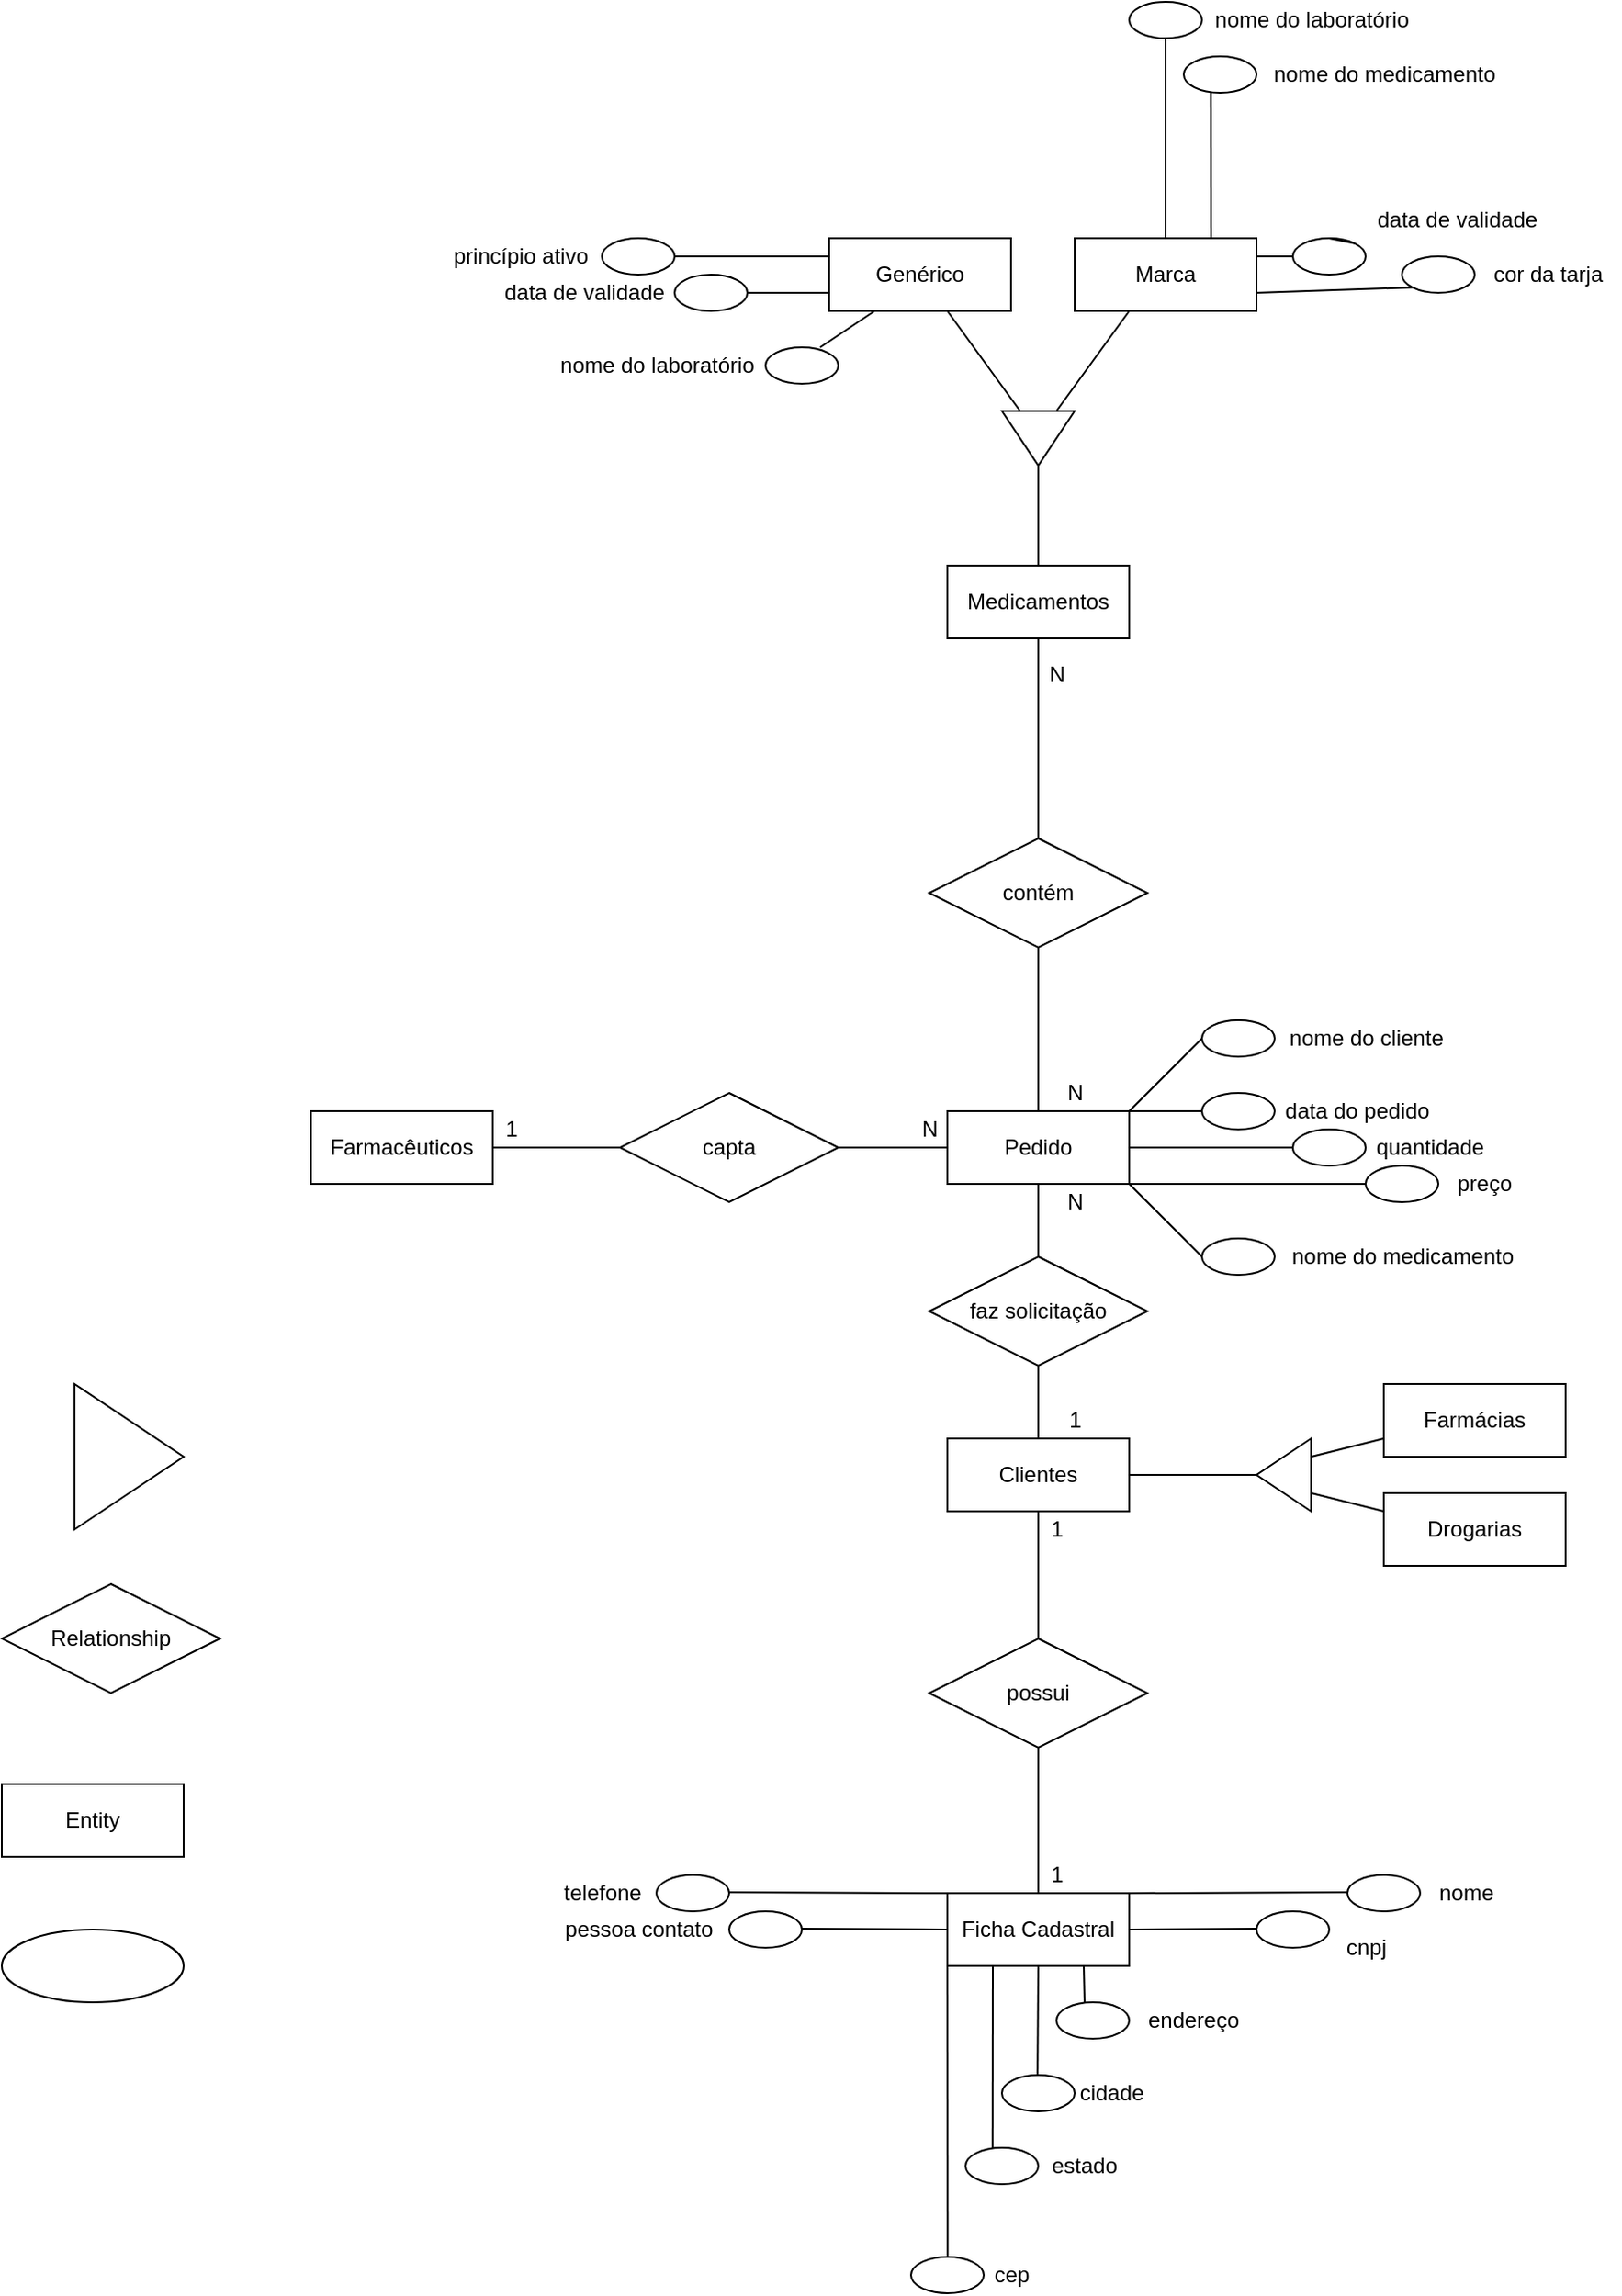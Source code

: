 <mxfile version="15.3.2" type="github">
  <diagram id="R2lEEEUBdFMjLlhIrx00" name="Page-1">
    <mxGraphModel dx="1871" dy="1667" grid="1" gridSize="10" guides="1" tooltips="1" connect="1" arrows="1" fold="1" page="1" pageScale="1" pageWidth="850" pageHeight="1100" math="0" shadow="0" extFonts="Permanent Marker^https://fonts.googleapis.com/css?family=Permanent+Marker">
      <root>
        <mxCell id="0" />
        <mxCell id="1" parent="0" />
        <mxCell id="SL9Pmq_FGMzBkLCpXPil-1" value="" style="triangle;whiteSpace=wrap;html=1;" vertex="1" parent="1">
          <mxGeometry x="10" y="10" width="60" height="80" as="geometry" />
        </mxCell>
        <mxCell id="SL9Pmq_FGMzBkLCpXPil-2" value="Relationship" style="shape=rhombus;perimeter=rhombusPerimeter;whiteSpace=wrap;html=1;align=center;" vertex="1" parent="1">
          <mxGeometry x="-30" y="120" width="120" height="60" as="geometry" />
        </mxCell>
        <mxCell id="SL9Pmq_FGMzBkLCpXPil-3" value="Entity" style="whiteSpace=wrap;html=1;align=center;" vertex="1" parent="1">
          <mxGeometry x="-30" y="230" width="100" height="40" as="geometry" />
        </mxCell>
        <mxCell id="SL9Pmq_FGMzBkLCpXPil-4" value="" style="ellipse;whiteSpace=wrap;html=1;align=center;" vertex="1" parent="1">
          <mxGeometry x="-30" y="310" width="100" height="40" as="geometry" />
        </mxCell>
        <mxCell id="SL9Pmq_FGMzBkLCpXPil-29" style="edgeStyle=none;rounded=0;orthogonalLoop=1;jettySize=auto;html=1;exitX=1;exitY=0.5;exitDx=0;exitDy=0;entryX=0;entryY=0.5;entryDx=0;entryDy=0;endArrow=none;endFill=0;" edge="1" parent="1" source="SL9Pmq_FGMzBkLCpXPil-5" target="SL9Pmq_FGMzBkLCpXPil-28">
          <mxGeometry relative="1" as="geometry" />
        </mxCell>
        <mxCell id="SL9Pmq_FGMzBkLCpXPil-5" value="Farmacêuticos" style="whiteSpace=wrap;html=1;align=center;" vertex="1" parent="1">
          <mxGeometry x="140" y="-140" width="100" height="40" as="geometry" />
        </mxCell>
        <mxCell id="SL9Pmq_FGMzBkLCpXPil-11" style="edgeStyle=orthogonalEdgeStyle;rounded=0;orthogonalLoop=1;jettySize=auto;html=1;exitX=1;exitY=0.5;exitDx=0;exitDy=0;entryX=1;entryY=0.5;entryDx=0;entryDy=0;endArrow=none;endFill=0;" edge="1" parent="1" source="SL9Pmq_FGMzBkLCpXPil-6" target="SL9Pmq_FGMzBkLCpXPil-10">
          <mxGeometry relative="1" as="geometry" />
        </mxCell>
        <mxCell id="SL9Pmq_FGMzBkLCpXPil-22" style="edgeStyle=none;rounded=0;orthogonalLoop=1;jettySize=auto;html=1;exitX=0.5;exitY=1;exitDx=0;exitDy=0;entryX=0.5;entryY=0;entryDx=0;entryDy=0;endArrow=none;endFill=0;" edge="1" parent="1" source="SL9Pmq_FGMzBkLCpXPil-6" target="SL9Pmq_FGMzBkLCpXPil-20">
          <mxGeometry relative="1" as="geometry" />
        </mxCell>
        <mxCell id="SL9Pmq_FGMzBkLCpXPil-6" value="Clientes" style="whiteSpace=wrap;html=1;align=center;" vertex="1" parent="1">
          <mxGeometry x="490" y="40" width="100" height="40" as="geometry" />
        </mxCell>
        <mxCell id="SL9Pmq_FGMzBkLCpXPil-15" style="rounded=0;orthogonalLoop=1;jettySize=auto;html=1;exitX=0;exitY=0.75;exitDx=0;exitDy=0;entryX=0;entryY=0.75;entryDx=0;entryDy=0;endArrow=none;endFill=0;" edge="1" parent="1" source="SL9Pmq_FGMzBkLCpXPil-10" target="SL9Pmq_FGMzBkLCpXPil-12">
          <mxGeometry relative="1" as="geometry" />
        </mxCell>
        <mxCell id="SL9Pmq_FGMzBkLCpXPil-17" style="edgeStyle=none;rounded=0;orthogonalLoop=1;jettySize=auto;html=1;exitX=0;exitY=0.25;exitDx=0;exitDy=0;entryX=0;entryY=0.25;entryDx=0;entryDy=0;endArrow=none;endFill=0;" edge="1" parent="1" source="SL9Pmq_FGMzBkLCpXPil-10" target="SL9Pmq_FGMzBkLCpXPil-13">
          <mxGeometry relative="1" as="geometry" />
        </mxCell>
        <mxCell id="SL9Pmq_FGMzBkLCpXPil-10" value="" style="triangle;whiteSpace=wrap;html=1;direction=west;" vertex="1" parent="1">
          <mxGeometry x="660" y="40" width="30" height="40" as="geometry" />
        </mxCell>
        <mxCell id="SL9Pmq_FGMzBkLCpXPil-12" value="Farmácias" style="whiteSpace=wrap;html=1;align=center;" vertex="1" parent="1">
          <mxGeometry x="730" y="10" width="100" height="40" as="geometry" />
        </mxCell>
        <mxCell id="SL9Pmq_FGMzBkLCpXPil-13" value="Drogarias" style="whiteSpace=wrap;html=1;align=center;" vertex="1" parent="1">
          <mxGeometry x="730" y="70" width="100" height="40" as="geometry" />
        </mxCell>
        <mxCell id="SL9Pmq_FGMzBkLCpXPil-23" style="edgeStyle=none;rounded=0;orthogonalLoop=1;jettySize=auto;html=1;exitX=0.5;exitY=1;exitDx=0;exitDy=0;entryX=0.5;entryY=0;entryDx=0;entryDy=0;endArrow=none;endFill=0;" edge="1" parent="1" source="SL9Pmq_FGMzBkLCpXPil-20" target="SL9Pmq_FGMzBkLCpXPil-21">
          <mxGeometry relative="1" as="geometry" />
        </mxCell>
        <mxCell id="SL9Pmq_FGMzBkLCpXPil-20" value="possui" style="shape=rhombus;perimeter=rhombusPerimeter;whiteSpace=wrap;html=1;align=center;" vertex="1" parent="1">
          <mxGeometry x="480" y="150" width="120" height="60" as="geometry" />
        </mxCell>
        <mxCell id="SL9Pmq_FGMzBkLCpXPil-44" style="edgeStyle=none;rounded=0;orthogonalLoop=1;jettySize=auto;html=1;exitX=0.25;exitY=1;exitDx=0;exitDy=0;endArrow=none;endFill=0;" edge="1" parent="1" source="SL9Pmq_FGMzBkLCpXPil-21">
          <mxGeometry relative="1" as="geometry">
            <mxPoint x="514.882" y="430" as="targetPoint" />
          </mxGeometry>
        </mxCell>
        <mxCell id="SL9Pmq_FGMzBkLCpXPil-45" style="edgeStyle=none;rounded=0;orthogonalLoop=1;jettySize=auto;html=1;exitX=0.5;exitY=1;exitDx=0;exitDy=0;endArrow=none;endFill=0;" edge="1" parent="1" source="SL9Pmq_FGMzBkLCpXPil-21">
          <mxGeometry relative="1" as="geometry">
            <mxPoint x="539.588" y="390" as="targetPoint" />
          </mxGeometry>
        </mxCell>
        <mxCell id="SL9Pmq_FGMzBkLCpXPil-46" style="edgeStyle=none;rounded=0;orthogonalLoop=1;jettySize=auto;html=1;exitX=0.75;exitY=1;exitDx=0;exitDy=0;endArrow=none;endFill=0;" edge="1" parent="1" source="SL9Pmq_FGMzBkLCpXPil-21">
          <mxGeometry relative="1" as="geometry">
            <mxPoint x="565.471" y="350" as="targetPoint" />
          </mxGeometry>
        </mxCell>
        <mxCell id="SL9Pmq_FGMzBkLCpXPil-47" style="edgeStyle=none;rounded=0;orthogonalLoop=1;jettySize=auto;html=1;exitX=0;exitY=1;exitDx=0;exitDy=0;endArrow=none;endFill=0;" edge="1" parent="1" source="SL9Pmq_FGMzBkLCpXPil-21">
          <mxGeometry relative="1" as="geometry">
            <mxPoint x="490.176" y="490" as="targetPoint" />
          </mxGeometry>
        </mxCell>
        <mxCell id="SL9Pmq_FGMzBkLCpXPil-48" style="edgeStyle=none;rounded=0;orthogonalLoop=1;jettySize=auto;html=1;exitX=1;exitY=0;exitDx=0;exitDy=0;endArrow=none;endFill=0;" edge="1" parent="1" source="SL9Pmq_FGMzBkLCpXPil-21">
          <mxGeometry relative="1" as="geometry">
            <mxPoint x="710" y="289.471" as="targetPoint" />
          </mxGeometry>
        </mxCell>
        <mxCell id="SL9Pmq_FGMzBkLCpXPil-49" style="edgeStyle=none;rounded=0;orthogonalLoop=1;jettySize=auto;html=1;exitX=1;exitY=0.5;exitDx=0;exitDy=0;endArrow=none;endFill=0;" edge="1" parent="1" source="SL9Pmq_FGMzBkLCpXPil-21">
          <mxGeometry relative="1" as="geometry">
            <mxPoint x="660" y="309.471" as="targetPoint" />
          </mxGeometry>
        </mxCell>
        <mxCell id="SL9Pmq_FGMzBkLCpXPil-50" style="edgeStyle=none;rounded=0;orthogonalLoop=1;jettySize=auto;html=1;exitX=0;exitY=0;exitDx=0;exitDy=0;endArrow=none;endFill=0;" edge="1" parent="1" source="SL9Pmq_FGMzBkLCpXPil-21">
          <mxGeometry relative="1" as="geometry">
            <mxPoint x="370" y="289.471" as="targetPoint" />
          </mxGeometry>
        </mxCell>
        <mxCell id="SL9Pmq_FGMzBkLCpXPil-51" style="edgeStyle=none;rounded=0;orthogonalLoop=1;jettySize=auto;html=1;exitX=0;exitY=0.5;exitDx=0;exitDy=0;endArrow=none;endFill=0;" edge="1" parent="1" source="SL9Pmq_FGMzBkLCpXPil-21">
          <mxGeometry relative="1" as="geometry">
            <mxPoint x="410" y="309.471" as="targetPoint" />
          </mxGeometry>
        </mxCell>
        <mxCell id="SL9Pmq_FGMzBkLCpXPil-21" value="Ficha Cadastral" style="whiteSpace=wrap;html=1;align=center;" vertex="1" parent="1">
          <mxGeometry x="490" y="290" width="100" height="40" as="geometry" />
        </mxCell>
        <mxCell id="SL9Pmq_FGMzBkLCpXPil-24" value="1" style="text;html=1;align=center;verticalAlign=middle;resizable=0;points=[];autosize=1;strokeColor=none;fillColor=none;" vertex="1" parent="1">
          <mxGeometry x="540" y="80" width="20" height="20" as="geometry" />
        </mxCell>
        <mxCell id="SL9Pmq_FGMzBkLCpXPil-25" value="1" style="text;html=1;align=center;verticalAlign=middle;resizable=0;points=[];autosize=1;strokeColor=none;fillColor=none;" vertex="1" parent="1">
          <mxGeometry x="540" y="270" width="20" height="20" as="geometry" />
        </mxCell>
        <mxCell id="SL9Pmq_FGMzBkLCpXPil-72" style="edgeStyle=none;rounded=0;orthogonalLoop=1;jettySize=auto;html=1;exitX=1;exitY=0;exitDx=0;exitDy=0;endArrow=none;endFill=0;" edge="1" parent="1" source="SL9Pmq_FGMzBkLCpXPil-26">
          <mxGeometry relative="1" as="geometry">
            <mxPoint x="630" y="-139.941" as="targetPoint" />
          </mxGeometry>
        </mxCell>
        <mxCell id="SL9Pmq_FGMzBkLCpXPil-73" style="edgeStyle=none;rounded=0;orthogonalLoop=1;jettySize=auto;html=1;exitX=1;exitY=0.5;exitDx=0;exitDy=0;endArrow=none;endFill=0;" edge="1" parent="1" source="SL9Pmq_FGMzBkLCpXPil-26">
          <mxGeometry relative="1" as="geometry">
            <mxPoint x="680" y="-119.941" as="targetPoint" />
          </mxGeometry>
        </mxCell>
        <mxCell id="SL9Pmq_FGMzBkLCpXPil-74" style="edgeStyle=none;rounded=0;orthogonalLoop=1;jettySize=auto;html=1;exitX=1;exitY=1;exitDx=0;exitDy=0;endArrow=none;endFill=0;" edge="1" parent="1" source="SL9Pmq_FGMzBkLCpXPil-26">
          <mxGeometry relative="1" as="geometry">
            <mxPoint x="720" y="-99.941" as="targetPoint" />
          </mxGeometry>
        </mxCell>
        <mxCell id="SL9Pmq_FGMzBkLCpXPil-75" style="edgeStyle=none;rounded=0;orthogonalLoop=1;jettySize=auto;html=1;exitX=1;exitY=0;exitDx=0;exitDy=0;endArrow=none;endFill=0;" edge="1" parent="1" source="SL9Pmq_FGMzBkLCpXPil-26">
          <mxGeometry relative="1" as="geometry">
            <mxPoint x="630" y="-180" as="targetPoint" />
          </mxGeometry>
        </mxCell>
        <mxCell id="SL9Pmq_FGMzBkLCpXPil-76" style="edgeStyle=none;rounded=0;orthogonalLoop=1;jettySize=auto;html=1;exitX=1;exitY=1;exitDx=0;exitDy=0;endArrow=none;endFill=0;" edge="1" parent="1" source="SL9Pmq_FGMzBkLCpXPil-26">
          <mxGeometry relative="1" as="geometry">
            <mxPoint x="630" y="-60" as="targetPoint" />
          </mxGeometry>
        </mxCell>
        <mxCell id="SL9Pmq_FGMzBkLCpXPil-26" value="Pedido" style="whiteSpace=wrap;html=1;align=center;" vertex="1" parent="1">
          <mxGeometry x="490" y="-140" width="100" height="40" as="geometry" />
        </mxCell>
        <mxCell id="SL9Pmq_FGMzBkLCpXPil-33" style="edgeStyle=none;rounded=0;orthogonalLoop=1;jettySize=auto;html=1;exitX=0.5;exitY=0;exitDx=0;exitDy=0;entryX=0.5;entryY=1;entryDx=0;entryDy=0;endArrow=none;endFill=0;" edge="1" parent="1" source="SL9Pmq_FGMzBkLCpXPil-27" target="SL9Pmq_FGMzBkLCpXPil-26">
          <mxGeometry relative="1" as="geometry" />
        </mxCell>
        <mxCell id="SL9Pmq_FGMzBkLCpXPil-34" style="edgeStyle=none;rounded=0;orthogonalLoop=1;jettySize=auto;html=1;exitX=0.5;exitY=1;exitDx=0;exitDy=0;entryX=0.5;entryY=0;entryDx=0;entryDy=0;endArrow=none;endFill=0;" edge="1" parent="1" source="SL9Pmq_FGMzBkLCpXPil-27" target="SL9Pmq_FGMzBkLCpXPil-6">
          <mxGeometry relative="1" as="geometry" />
        </mxCell>
        <mxCell id="SL9Pmq_FGMzBkLCpXPil-27" value="faz solicitação" style="shape=rhombus;perimeter=rhombusPerimeter;whiteSpace=wrap;html=1;align=center;" vertex="1" parent="1">
          <mxGeometry x="480" y="-60" width="120" height="60" as="geometry" />
        </mxCell>
        <mxCell id="SL9Pmq_FGMzBkLCpXPil-30" style="edgeStyle=none;rounded=0;orthogonalLoop=1;jettySize=auto;html=1;exitX=1;exitY=0.5;exitDx=0;exitDy=0;entryX=0;entryY=0.5;entryDx=0;entryDy=0;endArrow=none;endFill=0;" edge="1" parent="1" source="SL9Pmq_FGMzBkLCpXPil-28" target="SL9Pmq_FGMzBkLCpXPil-26">
          <mxGeometry relative="1" as="geometry" />
        </mxCell>
        <mxCell id="SL9Pmq_FGMzBkLCpXPil-28" value="capta" style="shape=rhombus;perimeter=rhombusPerimeter;whiteSpace=wrap;html=1;align=center;" vertex="1" parent="1">
          <mxGeometry x="310" y="-150" width="120" height="60" as="geometry" />
        </mxCell>
        <mxCell id="SL9Pmq_FGMzBkLCpXPil-31" value="1" style="text;html=1;align=center;verticalAlign=middle;resizable=0;points=[];autosize=1;strokeColor=none;fillColor=none;" vertex="1" parent="1">
          <mxGeometry x="240" y="-140" width="20" height="20" as="geometry" />
        </mxCell>
        <mxCell id="SL9Pmq_FGMzBkLCpXPil-32" value="N" style="text;html=1;align=center;verticalAlign=middle;resizable=0;points=[];autosize=1;strokeColor=none;fillColor=none;" vertex="1" parent="1">
          <mxGeometry x="470" y="-140" width="20" height="20" as="geometry" />
        </mxCell>
        <mxCell id="SL9Pmq_FGMzBkLCpXPil-35" value="1" style="text;html=1;align=center;verticalAlign=middle;resizable=0;points=[];autosize=1;strokeColor=none;fillColor=none;" vertex="1" parent="1">
          <mxGeometry x="550" y="20" width="20" height="20" as="geometry" />
        </mxCell>
        <mxCell id="SL9Pmq_FGMzBkLCpXPil-36" value="N" style="text;html=1;align=center;verticalAlign=middle;resizable=0;points=[];autosize=1;strokeColor=none;fillColor=none;" vertex="1" parent="1">
          <mxGeometry x="550" y="-100" width="20" height="20" as="geometry" />
        </mxCell>
        <mxCell id="SL9Pmq_FGMzBkLCpXPil-40" style="edgeStyle=none;rounded=0;orthogonalLoop=1;jettySize=auto;html=1;exitX=0.5;exitY=1;exitDx=0;exitDy=0;entryX=0.5;entryY=0;entryDx=0;entryDy=0;endArrow=none;endFill=0;" edge="1" parent="1" source="SL9Pmq_FGMzBkLCpXPil-37" target="SL9Pmq_FGMzBkLCpXPil-26">
          <mxGeometry relative="1" as="geometry" />
        </mxCell>
        <mxCell id="SL9Pmq_FGMzBkLCpXPil-37" value="contém" style="shape=rhombus;perimeter=rhombusPerimeter;whiteSpace=wrap;html=1;align=center;" vertex="1" parent="1">
          <mxGeometry x="480" y="-290" width="120" height="60" as="geometry" />
        </mxCell>
        <mxCell id="SL9Pmq_FGMzBkLCpXPil-41" style="edgeStyle=none;rounded=0;orthogonalLoop=1;jettySize=auto;html=1;exitX=0.5;exitY=1;exitDx=0;exitDy=0;entryX=0.5;entryY=0;entryDx=0;entryDy=0;endArrow=none;endFill=0;" edge="1" parent="1" source="SL9Pmq_FGMzBkLCpXPil-38" target="SL9Pmq_FGMzBkLCpXPil-37">
          <mxGeometry relative="1" as="geometry" />
        </mxCell>
        <mxCell id="SL9Pmq_FGMzBkLCpXPil-38" value="Medicamentos" style="whiteSpace=wrap;html=1;align=center;" vertex="1" parent="1">
          <mxGeometry x="490" y="-440" width="100" height="40" as="geometry" />
        </mxCell>
        <mxCell id="SL9Pmq_FGMzBkLCpXPil-39" style="edgeStyle=none;rounded=0;orthogonalLoop=1;jettySize=auto;html=1;exitX=0.5;exitY=0;exitDx=0;exitDy=0;endArrow=none;endFill=0;" edge="1" parent="1" source="SL9Pmq_FGMzBkLCpXPil-38" target="SL9Pmq_FGMzBkLCpXPil-38">
          <mxGeometry relative="1" as="geometry" />
        </mxCell>
        <mxCell id="SL9Pmq_FGMzBkLCpXPil-42" value="N" style="text;html=1;align=center;verticalAlign=middle;resizable=0;points=[];autosize=1;strokeColor=none;fillColor=none;" vertex="1" parent="1">
          <mxGeometry x="550" y="-160" width="20" height="20" as="geometry" />
        </mxCell>
        <mxCell id="SL9Pmq_FGMzBkLCpXPil-43" value="N" style="text;html=1;align=center;verticalAlign=middle;resizable=0;points=[];autosize=1;strokeColor=none;fillColor=none;" vertex="1" parent="1">
          <mxGeometry x="540" y="-390" width="20" height="20" as="geometry" />
        </mxCell>
        <mxCell id="SL9Pmq_FGMzBkLCpXPil-52" value="" style="ellipse;whiteSpace=wrap;html=1;align=center;" vertex="1" parent="1">
          <mxGeometry x="300" y="-620" width="40" height="20" as="geometry" />
        </mxCell>
        <mxCell id="SL9Pmq_FGMzBkLCpXPil-53" value="" style="ellipse;whiteSpace=wrap;html=1;align=center;" vertex="1" parent="1">
          <mxGeometry x="550" y="350" width="40" height="20" as="geometry" />
        </mxCell>
        <mxCell id="SL9Pmq_FGMzBkLCpXPil-54" value="" style="ellipse;whiteSpace=wrap;html=1;align=center;" vertex="1" parent="1">
          <mxGeometry x="520" y="390" width="40" height="20" as="geometry" />
        </mxCell>
        <mxCell id="SL9Pmq_FGMzBkLCpXPil-55" value="" style="ellipse;whiteSpace=wrap;html=1;align=center;" vertex="1" parent="1">
          <mxGeometry x="500" y="430" width="40" height="20" as="geometry" />
        </mxCell>
        <mxCell id="SL9Pmq_FGMzBkLCpXPil-56" value="" style="ellipse;whiteSpace=wrap;html=1;align=center;" vertex="1" parent="1">
          <mxGeometry x="470" y="490" width="40" height="20" as="geometry" />
        </mxCell>
        <mxCell id="SL9Pmq_FGMzBkLCpXPil-57" value="" style="ellipse;whiteSpace=wrap;html=1;align=center;" vertex="1" parent="1">
          <mxGeometry x="370" y="300" width="40" height="20" as="geometry" />
        </mxCell>
        <mxCell id="SL9Pmq_FGMzBkLCpXPil-58" value="" style="ellipse;whiteSpace=wrap;html=1;align=center;" vertex="1" parent="1">
          <mxGeometry x="710" y="280" width="40" height="20" as="geometry" />
        </mxCell>
        <mxCell id="SL9Pmq_FGMzBkLCpXPil-59" value="" style="ellipse;whiteSpace=wrap;html=1;align=center;" vertex="1" parent="1">
          <mxGeometry x="660" y="300" width="40" height="20" as="geometry" />
        </mxCell>
        <mxCell id="SL9Pmq_FGMzBkLCpXPil-60" value="" style="ellipse;whiteSpace=wrap;html=1;align=center;" vertex="1" parent="1">
          <mxGeometry x="720" y="-110" width="40" height="20" as="geometry" />
        </mxCell>
        <mxCell id="SL9Pmq_FGMzBkLCpXPil-61" value="" style="ellipse;whiteSpace=wrap;html=1;align=center;" vertex="1" parent="1">
          <mxGeometry x="630" y="-190" width="40" height="20" as="geometry" />
        </mxCell>
        <mxCell id="SL9Pmq_FGMzBkLCpXPil-62" value="" style="ellipse;whiteSpace=wrap;html=1;align=center;" vertex="1" parent="1">
          <mxGeometry x="330" y="280" width="40" height="20" as="geometry" />
        </mxCell>
        <mxCell id="SL9Pmq_FGMzBkLCpXPil-64" value="nome" style="text;html=1;align=center;verticalAlign=middle;resizable=0;points=[];autosize=1;strokeColor=none;fillColor=none;" vertex="1" parent="1">
          <mxGeometry x="750" y="280" width="50" height="20" as="geometry" />
        </mxCell>
        <mxCell id="SL9Pmq_FGMzBkLCpXPil-65" value="cnpj" style="text;html=1;align=center;verticalAlign=middle;resizable=0;points=[];autosize=1;strokeColor=none;fillColor=none;" vertex="1" parent="1">
          <mxGeometry x="700" y="310" width="40" height="20" as="geometry" />
        </mxCell>
        <mxCell id="SL9Pmq_FGMzBkLCpXPil-66" value="endereço" style="text;html=1;align=center;verticalAlign=middle;resizable=0;points=[];autosize=1;strokeColor=none;fillColor=none;" vertex="1" parent="1">
          <mxGeometry x="590" y="350" width="70" height="20" as="geometry" />
        </mxCell>
        <mxCell id="SL9Pmq_FGMzBkLCpXPil-67" value="cidade" style="text;html=1;align=center;verticalAlign=middle;resizable=0;points=[];autosize=1;strokeColor=none;fillColor=none;" vertex="1" parent="1">
          <mxGeometry x="555" y="390" width="50" height="20" as="geometry" />
        </mxCell>
        <mxCell id="SL9Pmq_FGMzBkLCpXPil-68" value="estado" style="text;html=1;align=center;verticalAlign=middle;resizable=0;points=[];autosize=1;strokeColor=none;fillColor=none;" vertex="1" parent="1">
          <mxGeometry x="540" y="430" width="50" height="20" as="geometry" />
        </mxCell>
        <mxCell id="SL9Pmq_FGMzBkLCpXPil-69" value="cep" style="text;html=1;align=center;verticalAlign=middle;resizable=0;points=[];autosize=1;strokeColor=none;fillColor=none;" vertex="1" parent="1">
          <mxGeometry x="510" y="490" width="30" height="20" as="geometry" />
        </mxCell>
        <mxCell id="SL9Pmq_FGMzBkLCpXPil-70" value="telefone" style="text;html=1;align=center;verticalAlign=middle;resizable=0;points=[];autosize=1;strokeColor=none;fillColor=none;" vertex="1" parent="1">
          <mxGeometry x="270" y="280" width="60" height="20" as="geometry" />
        </mxCell>
        <mxCell id="SL9Pmq_FGMzBkLCpXPil-71" value="pessoa contato" style="text;html=1;align=center;verticalAlign=middle;resizable=0;points=[];autosize=1;strokeColor=none;fillColor=none;" vertex="1" parent="1">
          <mxGeometry x="270" y="300" width="100" height="20" as="geometry" />
        </mxCell>
        <mxCell id="SL9Pmq_FGMzBkLCpXPil-77" value="" style="ellipse;whiteSpace=wrap;html=1;align=center;" vertex="1" parent="1">
          <mxGeometry x="630" y="-70" width="40" height="20" as="geometry" />
        </mxCell>
        <mxCell id="SL9Pmq_FGMzBkLCpXPil-78" value="" style="ellipse;whiteSpace=wrap;html=1;align=center;" vertex="1" parent="1">
          <mxGeometry x="680" y="-130" width="40" height="20" as="geometry" />
        </mxCell>
        <mxCell id="SL9Pmq_FGMzBkLCpXPil-79" value="" style="ellipse;whiteSpace=wrap;html=1;align=center;" vertex="1" parent="1">
          <mxGeometry x="630" y="-150" width="40" height="20" as="geometry" />
        </mxCell>
        <mxCell id="SL9Pmq_FGMzBkLCpXPil-80" value="preço" style="text;html=1;align=center;verticalAlign=middle;resizable=0;points=[];autosize=1;strokeColor=none;fillColor=none;" vertex="1" parent="1">
          <mxGeometry x="760" y="-110" width="50" height="20" as="geometry" />
        </mxCell>
        <mxCell id="SL9Pmq_FGMzBkLCpXPil-81" value="quantidade" style="text;html=1;align=center;verticalAlign=middle;resizable=0;points=[];autosize=1;strokeColor=none;fillColor=none;" vertex="1" parent="1">
          <mxGeometry x="720" y="-130" width="70" height="20" as="geometry" />
        </mxCell>
        <mxCell id="SL9Pmq_FGMzBkLCpXPil-82" value="nome do medicamento" style="text;html=1;align=center;verticalAlign=middle;resizable=0;points=[];autosize=1;strokeColor=none;fillColor=none;" vertex="1" parent="1">
          <mxGeometry x="670" y="-70" width="140" height="20" as="geometry" />
        </mxCell>
        <mxCell id="SL9Pmq_FGMzBkLCpXPil-83" value="nome do cliente" style="text;html=1;align=center;verticalAlign=middle;resizable=0;points=[];autosize=1;strokeColor=none;fillColor=none;" vertex="1" parent="1">
          <mxGeometry x="670" y="-190" width="100" height="20" as="geometry" />
        </mxCell>
        <mxCell id="SL9Pmq_FGMzBkLCpXPil-84" value="data do pedido" style="text;html=1;align=center;verticalAlign=middle;resizable=0;points=[];autosize=1;strokeColor=none;fillColor=none;" vertex="1" parent="1">
          <mxGeometry x="670" y="-150" width="90" height="20" as="geometry" />
        </mxCell>
        <mxCell id="SL9Pmq_FGMzBkLCpXPil-86" style="edgeStyle=none;rounded=0;orthogonalLoop=1;jettySize=auto;html=1;exitX=1;exitY=0.5;exitDx=0;exitDy=0;entryX=0.5;entryY=0;entryDx=0;entryDy=0;endArrow=none;endFill=0;" edge="1" parent="1" source="SL9Pmq_FGMzBkLCpXPil-85" target="SL9Pmq_FGMzBkLCpXPil-38">
          <mxGeometry relative="1" as="geometry" />
        </mxCell>
        <mxCell id="SL9Pmq_FGMzBkLCpXPil-88" style="edgeStyle=none;rounded=0;orthogonalLoop=1;jettySize=auto;html=1;exitX=0;exitY=0.25;exitDx=0;exitDy=0;endArrow=none;endFill=0;" edge="1" parent="1" source="SL9Pmq_FGMzBkLCpXPil-85">
          <mxGeometry relative="1" as="geometry">
            <mxPoint x="590" y="-580" as="targetPoint" />
          </mxGeometry>
        </mxCell>
        <mxCell id="SL9Pmq_FGMzBkLCpXPil-89" style="edgeStyle=none;rounded=0;orthogonalLoop=1;jettySize=auto;html=1;exitX=0;exitY=0.75;exitDx=0;exitDy=0;endArrow=none;endFill=0;" edge="1" parent="1" source="SL9Pmq_FGMzBkLCpXPil-85">
          <mxGeometry relative="1" as="geometry">
            <mxPoint x="490" y="-580" as="targetPoint" />
          </mxGeometry>
        </mxCell>
        <mxCell id="SL9Pmq_FGMzBkLCpXPil-85" value="" style="triangle;whiteSpace=wrap;html=1;direction=south;" vertex="1" parent="1">
          <mxGeometry x="520" y="-525" width="40" height="30" as="geometry" />
        </mxCell>
        <mxCell id="SL9Pmq_FGMzBkLCpXPil-102" style="edgeStyle=none;rounded=0;orthogonalLoop=1;jettySize=auto;html=1;exitX=0;exitY=0.25;exitDx=0;exitDy=0;entryX=1;entryY=0.5;entryDx=0;entryDy=0;endArrow=none;endFill=0;" edge="1" parent="1" source="SL9Pmq_FGMzBkLCpXPil-90" target="SL9Pmq_FGMzBkLCpXPil-52">
          <mxGeometry relative="1" as="geometry" />
        </mxCell>
        <mxCell id="SL9Pmq_FGMzBkLCpXPil-106" style="edgeStyle=none;rounded=0;orthogonalLoop=1;jettySize=auto;html=1;exitX=0.25;exitY=1;exitDx=0;exitDy=0;endArrow=none;endFill=0;" edge="1" parent="1" source="SL9Pmq_FGMzBkLCpXPil-90">
          <mxGeometry relative="1" as="geometry">
            <mxPoint x="420" y="-560" as="targetPoint" />
          </mxGeometry>
        </mxCell>
        <mxCell id="SL9Pmq_FGMzBkLCpXPil-90" value="Genérico" style="whiteSpace=wrap;html=1;align=center;" vertex="1" parent="1">
          <mxGeometry x="425" y="-620" width="100" height="40" as="geometry" />
        </mxCell>
        <mxCell id="SL9Pmq_FGMzBkLCpXPil-110" style="edgeStyle=none;rounded=0;orthogonalLoop=1;jettySize=auto;html=1;exitX=0.5;exitY=0;exitDx=0;exitDy=0;endArrow=none;endFill=0;" edge="1" parent="1" source="SL9Pmq_FGMzBkLCpXPil-91">
          <mxGeometry relative="1" as="geometry">
            <mxPoint x="610" y="-730" as="targetPoint" />
          </mxGeometry>
        </mxCell>
        <mxCell id="SL9Pmq_FGMzBkLCpXPil-111" style="edgeStyle=none;rounded=0;orthogonalLoop=1;jettySize=auto;html=1;exitX=0.75;exitY=0;exitDx=0;exitDy=0;endArrow=none;endFill=0;" edge="1" parent="1" source="SL9Pmq_FGMzBkLCpXPil-91">
          <mxGeometry relative="1" as="geometry">
            <mxPoint x="634.882" y="-700" as="targetPoint" />
          </mxGeometry>
        </mxCell>
        <mxCell id="SL9Pmq_FGMzBkLCpXPil-113" style="edgeStyle=none;rounded=0;orthogonalLoop=1;jettySize=auto;html=1;exitX=1;exitY=0.75;exitDx=0;exitDy=0;entryX=0;entryY=1;entryDx=0;entryDy=0;endArrow=none;endFill=0;" edge="1" parent="1" source="SL9Pmq_FGMzBkLCpXPil-91" target="SL9Pmq_FGMzBkLCpXPil-94">
          <mxGeometry relative="1" as="geometry" />
        </mxCell>
        <mxCell id="SL9Pmq_FGMzBkLCpXPil-114" style="edgeStyle=none;rounded=0;orthogonalLoop=1;jettySize=auto;html=1;exitX=1;exitY=0.25;exitDx=0;exitDy=0;entryX=0;entryY=0.5;entryDx=0;entryDy=0;endArrow=none;endFill=0;" edge="1" parent="1" source="SL9Pmq_FGMzBkLCpXPil-91" target="SL9Pmq_FGMzBkLCpXPil-98">
          <mxGeometry relative="1" as="geometry" />
        </mxCell>
        <mxCell id="SL9Pmq_FGMzBkLCpXPil-91" value="Marca" style="whiteSpace=wrap;html=1;align=center;" vertex="1" parent="1">
          <mxGeometry x="560" y="-620" width="100" height="40" as="geometry" />
        </mxCell>
        <mxCell id="SL9Pmq_FGMzBkLCpXPil-94" value="" style="ellipse;whiteSpace=wrap;html=1;align=center;" vertex="1" parent="1">
          <mxGeometry x="740" y="-610" width="40" height="20" as="geometry" />
        </mxCell>
        <mxCell id="SL9Pmq_FGMzBkLCpXPil-95" value="" style="ellipse;whiteSpace=wrap;html=1;align=center;" vertex="1" parent="1">
          <mxGeometry x="390" y="-560" width="40" height="20" as="geometry" />
        </mxCell>
        <mxCell id="SL9Pmq_FGMzBkLCpXPil-97" value="" style="ellipse;whiteSpace=wrap;html=1;align=center;" vertex="1" parent="1">
          <mxGeometry x="590" y="-750" width="40" height="20" as="geometry" />
        </mxCell>
        <mxCell id="SL9Pmq_FGMzBkLCpXPil-98" value="" style="ellipse;whiteSpace=wrap;html=1;align=center;" vertex="1" parent="1">
          <mxGeometry x="680" y="-620" width="40" height="20" as="geometry" />
        </mxCell>
        <mxCell id="SL9Pmq_FGMzBkLCpXPil-104" style="edgeStyle=none;rounded=0;orthogonalLoop=1;jettySize=auto;html=1;exitX=1;exitY=0.5;exitDx=0;exitDy=0;entryX=0;entryY=0.75;entryDx=0;entryDy=0;endArrow=none;endFill=0;" edge="1" parent="1" source="SL9Pmq_FGMzBkLCpXPil-99" target="SL9Pmq_FGMzBkLCpXPil-90">
          <mxGeometry relative="1" as="geometry" />
        </mxCell>
        <mxCell id="SL9Pmq_FGMzBkLCpXPil-99" value="" style="ellipse;whiteSpace=wrap;html=1;align=center;" vertex="1" parent="1">
          <mxGeometry x="340" y="-600" width="40" height="20" as="geometry" />
        </mxCell>
        <mxCell id="SL9Pmq_FGMzBkLCpXPil-100" value="" style="ellipse;whiteSpace=wrap;html=1;align=center;" vertex="1" parent="1">
          <mxGeometry x="620" y="-720" width="40" height="20" as="geometry" />
        </mxCell>
        <mxCell id="SL9Pmq_FGMzBkLCpXPil-107" value="princípio ativo" style="text;html=1;align=center;verticalAlign=middle;resizable=0;points=[];autosize=1;strokeColor=none;fillColor=none;" vertex="1" parent="1">
          <mxGeometry x="210" y="-620" width="90" height="20" as="geometry" />
        </mxCell>
        <mxCell id="SL9Pmq_FGMzBkLCpXPil-108" value="data de validade" style="text;html=1;align=center;verticalAlign=middle;resizable=0;points=[];autosize=1;strokeColor=none;fillColor=none;" vertex="1" parent="1">
          <mxGeometry x="240" y="-600" width="100" height="20" as="geometry" />
        </mxCell>
        <mxCell id="SL9Pmq_FGMzBkLCpXPil-109" value="nome do laboratório" style="text;html=1;align=center;verticalAlign=middle;resizable=0;points=[];autosize=1;strokeColor=none;fillColor=none;" vertex="1" parent="1">
          <mxGeometry x="270" y="-560" width="120" height="20" as="geometry" />
        </mxCell>
        <mxCell id="SL9Pmq_FGMzBkLCpXPil-112" style="edgeStyle=none;rounded=0;orthogonalLoop=1;jettySize=auto;html=1;exitX=0.5;exitY=0;exitDx=0;exitDy=0;entryX=1;entryY=0;entryDx=0;entryDy=0;endArrow=none;endFill=0;" edge="1" parent="1" source="SL9Pmq_FGMzBkLCpXPil-98" target="SL9Pmq_FGMzBkLCpXPil-98">
          <mxGeometry relative="1" as="geometry" />
        </mxCell>
        <mxCell id="SL9Pmq_FGMzBkLCpXPil-115" value="nome do medicamento" style="text;html=1;align=center;verticalAlign=middle;resizable=0;points=[];autosize=1;strokeColor=none;fillColor=none;" vertex="1" parent="1">
          <mxGeometry x="660" y="-720" width="140" height="20" as="geometry" />
        </mxCell>
        <mxCell id="SL9Pmq_FGMzBkLCpXPil-116" value="nome do laboratório" style="text;html=1;align=center;verticalAlign=middle;resizable=0;points=[];autosize=1;strokeColor=none;fillColor=none;" vertex="1" parent="1">
          <mxGeometry x="630" y="-750" width="120" height="20" as="geometry" />
        </mxCell>
        <mxCell id="SL9Pmq_FGMzBkLCpXPil-117" value="cor da tarja" style="text;html=1;align=center;verticalAlign=middle;resizable=0;points=[];autosize=1;strokeColor=none;fillColor=none;" vertex="1" parent="1">
          <mxGeometry x="780" y="-610" width="80" height="20" as="geometry" />
        </mxCell>
        <mxCell id="SL9Pmq_FGMzBkLCpXPil-118" value="data de validade" style="text;html=1;align=center;verticalAlign=middle;resizable=0;points=[];autosize=1;strokeColor=none;fillColor=none;" vertex="1" parent="1">
          <mxGeometry x="720" y="-640" width="100" height="20" as="geometry" />
        </mxCell>
      </root>
    </mxGraphModel>
  </diagram>
</mxfile>

